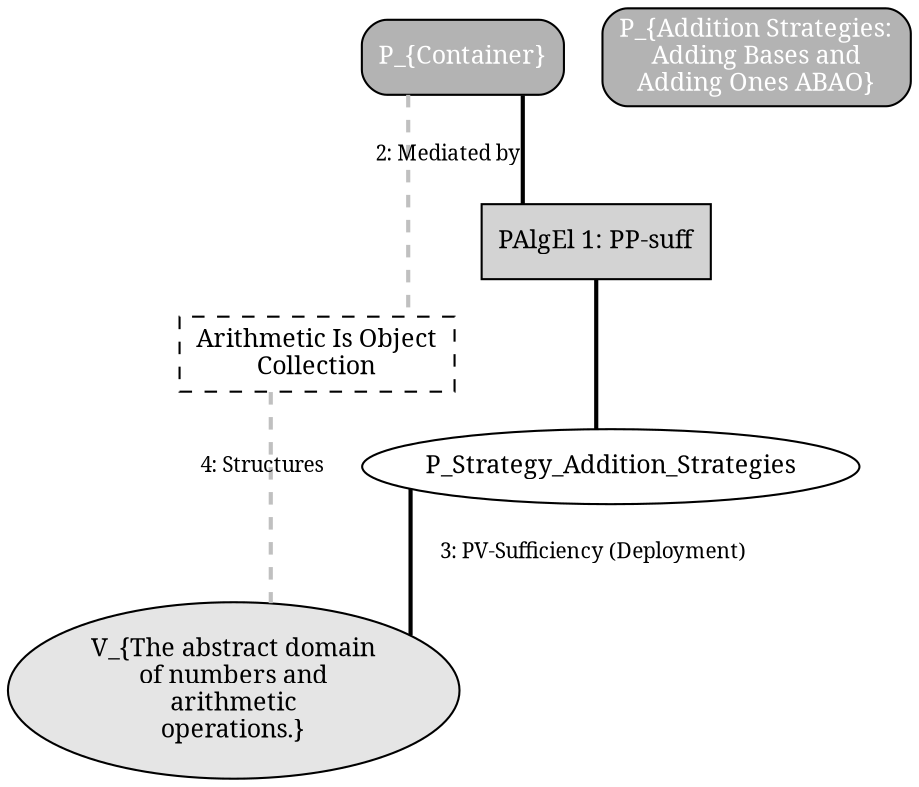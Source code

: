// MUD for Addition_Strategies:_Adding_Bases_and_Adding_Ones_ABAO
digraph {
	graph [rankdir=TB splines=ortho]
	node [fontname=Serif fontsize=12]
	edge [arrowhead=stealth fontname=Serif fontsize=10 penwidth=2.0]
	P_Embodied_Container [label="P_{Container}" fillcolor=gray70 fontcolor=white shape=box style="filled,rounded"]
	"P_Strategy_Addition_Strategies:_Adding_Bases_and_Adding_Ones_ABAO" [label="P_{Addition Strategies:\nAdding Bases and\nAdding Ones ABAO}" fillcolor=gray70 fontcolor=white shape=box style="filled,rounded"]
	"V_The abstract domain of numbers and arithmetic operations." [label="V_{The abstract domain\nof numbers and\narithmetic\noperations.}" fillcolor=gray90 shape=ellipse style=filled]
	"Arithmetic Is Object Collection" [label="Arithmetic Is Object\nCollection" shape=box style=dashed]
	PAlgEl_1 [label="PAlgEl 1: PP-suff" fillcolor=lightgray fontcolor=black shape=box style=filled]
	P_Embodied_Container -> PAlgEl_1 [arrowhead=none color=black style=solid]
	PAlgEl_1 -> P_Strategy_Addition_Strategies:_Adding_Bases_and_Adding_Ones_ABAO [color=black style=solid]
	P_Embodied_Container -> "Arithmetic Is Object Collection" [label="2: Mediated by" color=gray style=dashed]
	P_Strategy_Addition_Strategies:_Adding_Bases_and_Adding_Ones_ABAO -> "V_The abstract domain of numbers and arithmetic operations." [label="3: PV-Sufficiency (Deployment)" color=black style=solid]
	"Arithmetic Is Object Collection" -> "V_The abstract domain of numbers and arithmetic operations." [label="4: Structures" color=gray style=dashed]
}
